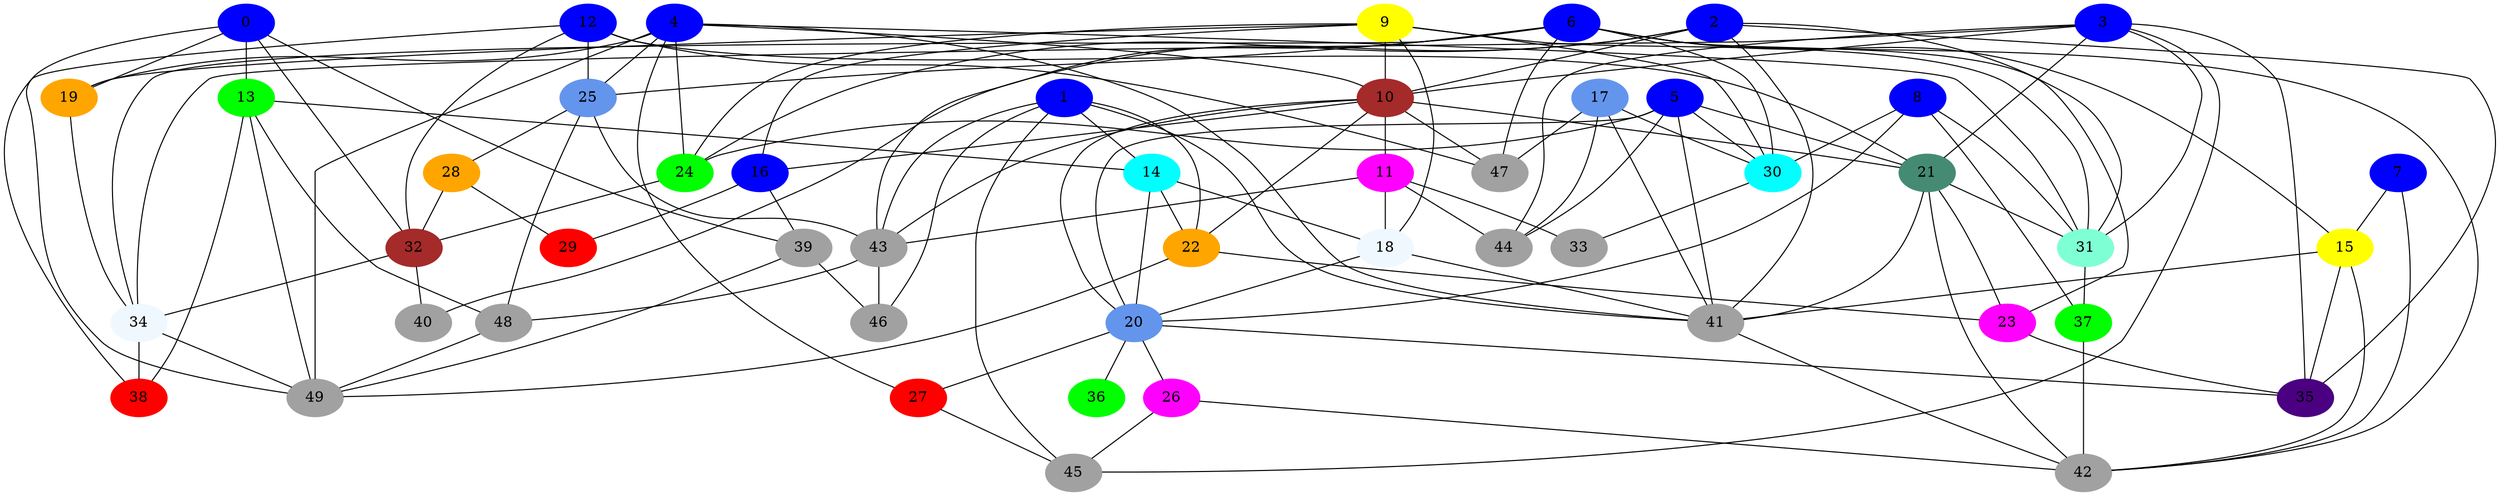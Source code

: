 graph test1 {
      0 -- 13 ;
      0 -- 19 ;
      0 -- 32 ;
      0 -- 39 ;
      0 -- 49 ;
      1 -- 14 ;
      1 -- 22 ;
      1 -- 41 ;
      1 -- 43 ;
      1 -- 45 ;
      1 -- 46 ;
      2 -- 10 ;
      2 -- 24 ;
      2 -- 31 ;
      2 -- 35 ;
      2 -- 40 ;
      2 -- 41 ;
      3 -- 10 ;
      3 -- 21 ;
      3 -- 31 ;
      3 -- 34 ;
      3 -- 35 ;
      3 -- 44 ;
      3 -- 45 ;
      4 -- 10 ;
      4 -- 19 ;
      4 -- 24 ;
      4 -- 25 ;
      4 -- 27 ;
      4 -- 31 ;
      4 -- 41 ;
      4 -- 49 ;
      5 -- 20 ;
      5 -- 21 ;
      5 -- 24 ;
      5 -- 30 ;
      5 -- 41 ;
      5 -- 44 ;
      6 -- 15 ;
      6 -- 23 ;
      6 -- 25 ;
      6 -- 30 ;
      6 -- 34 ;
      6 -- 42 ;
      6 -- 43 ;
      6 -- 47 ;
      7 -- 15 ;
      7 -- 42 ;
      8 -- 20 ;
      8 -- 30 ;
      8 -- 31 ;
      8 -- 37 ;
      9 -- 10 ;
      9 -- 16 ;
      9 -- 18 ;
      9 -- 19 ;
      9 -- 24 ;
      9 -- 30 ;
      9 -- 31 ;
      10 -- 11 ;
      10 -- 16 ;
      10 -- 20 ;
      10 -- 21 ;
      10 -- 22 ;
      10 -- 43 ;
      10 -- 47 ;
      11 -- 18 ;
      11 -- 33 ;
      11 -- 43 ;
      11 -- 44 ;
      12 -- 21 ;
      12 -- 25 ;
      12 -- 32 ;
      12 -- 38 ;
      12 -- 47 ;
      13 -- 14 ;
      13 -- 38 ;
      13 -- 48 ;
      13 -- 49 ;
      14 -- 18 ;
      14 -- 20 ;
      14 -- 22 ;
      15 -- 35 ;
      15 -- 41 ;
      15 -- 42 ;
      16 -- 29 ;
      16 -- 39 ;
      17 -- 30 ;
      17 -- 41 ;
      17 -- 44 ;
      17 -- 47 ;
      18 -- 20 ;
      18 -- 41 ;
      19 -- 34 ;
      20 -- 26 ;
      20 -- 27 ;
      20 -- 35 ;
      20 -- 36 ;
      21 -- 23 ;
      21 -- 31 ;
      21 -- 41 ;
      21 -- 42 ;
      22 -- 23 ;
      22 -- 49 ;
      23 -- 35 ;
      24 -- 32 ;
      25 -- 28 ;
      25 -- 43 ;
      25 -- 48 ;
      26 -- 42 ;
      26 -- 45 ;
      27 -- 45 ;
      28 -- 29 ;
      28 -- 32 ;
      29 ;
      30 -- 33 ;
      31 -- 37 ;
      32 -- 34 ;
      32 -- 40 ;
      33 ;
      34 -- 38 ;
      34 -- 49 ;
      35 ;
      36 ;
      37 -- 42 ;
      38 ;
      39 -- 46 ;
      39 -- 49 ;
      40 ;
      41 -- 42 ;
      42 ;
      43 -- 46 ;
      43 -- 48 ;
      44 ;
      45 ;
      46 ;
      47 ;
      48 -- 49 ;
      49 
      0  [color = blue, style = filled] ;
      1  [color = blue, style = filled] ;
      2  [color = blue, style = filled] ;
      3  [color = blue, style = filled] ;
      4  [color = blue, style = filled] ;
      5  [color = blue, style = filled] ;
      6  [color = blue, style = filled] ;
      7  [color = blue, style = filled] ;
      8  [color = blue, style = filled] ;
      9  [color = yellow, style = filled] ;
      10  [color = brown, style = filled] ;
      11  [color = magenta, style = filled] ;
      12  [color = blue, style = filled] ;
      13  [color = green, style = filled] ;
      14  [color = cyan, style = filled] ;
      15  [color = yellow, style = filled] ;
      16  [color = blue, style = filled] ;
      17  [color = cornflowerblue, style = filled] ;
      18  [color = aliceblue, style = filled] ;
      19  [color = orange, style = filled] ;
      20  [color = cornflowerblue, style = filled] ;
      21  [color = aquamarine4, style = filled] ;
      22  [color = orange, style = filled] ;
      23  [color = magenta, style = filled] ;
      24  [color = green, style = filled] ;
      25  [color = cornflowerblue, style = filled] ;
      26  [color = magenta, style = filled] ;
      27  [color = red, style = filled] ;
      28  [color = orange, style = filled] ;
      29  [color = red, style = filled] ;
      30  [color = cyan, style = filled] ;
      31  [color = aquamarine, style = filled] ;
      32  [color = brown, style = filled] ;
      33  [color = gray63, style = filled] ;
      34  [color = aliceblue, style = filled] ;
      35  [color = indigo, style = filled] ;
      36  [color = green, style = filled] ;
      37  [color = green, style = filled] ;
      38  [color = red, style = filled] ;
      39  [color = gray63, style = filled] ;
      40  [color = gray63, style = filled] ;
      41  [color = gray63, style = filled] ;
      42  [color = gray63, style = filled] ;
      43  [color = gray63, style = filled] ;
      44  [color = gray63, style = filled] ;
      45  [color = gray63, style = filled] ;
      46  [color = gray63, style = filled] ;
      47  [color = gray63, style = filled] ;
      48  [color = gray63, style = filled] ;
      49  [color = gray63, style = filled] 
}